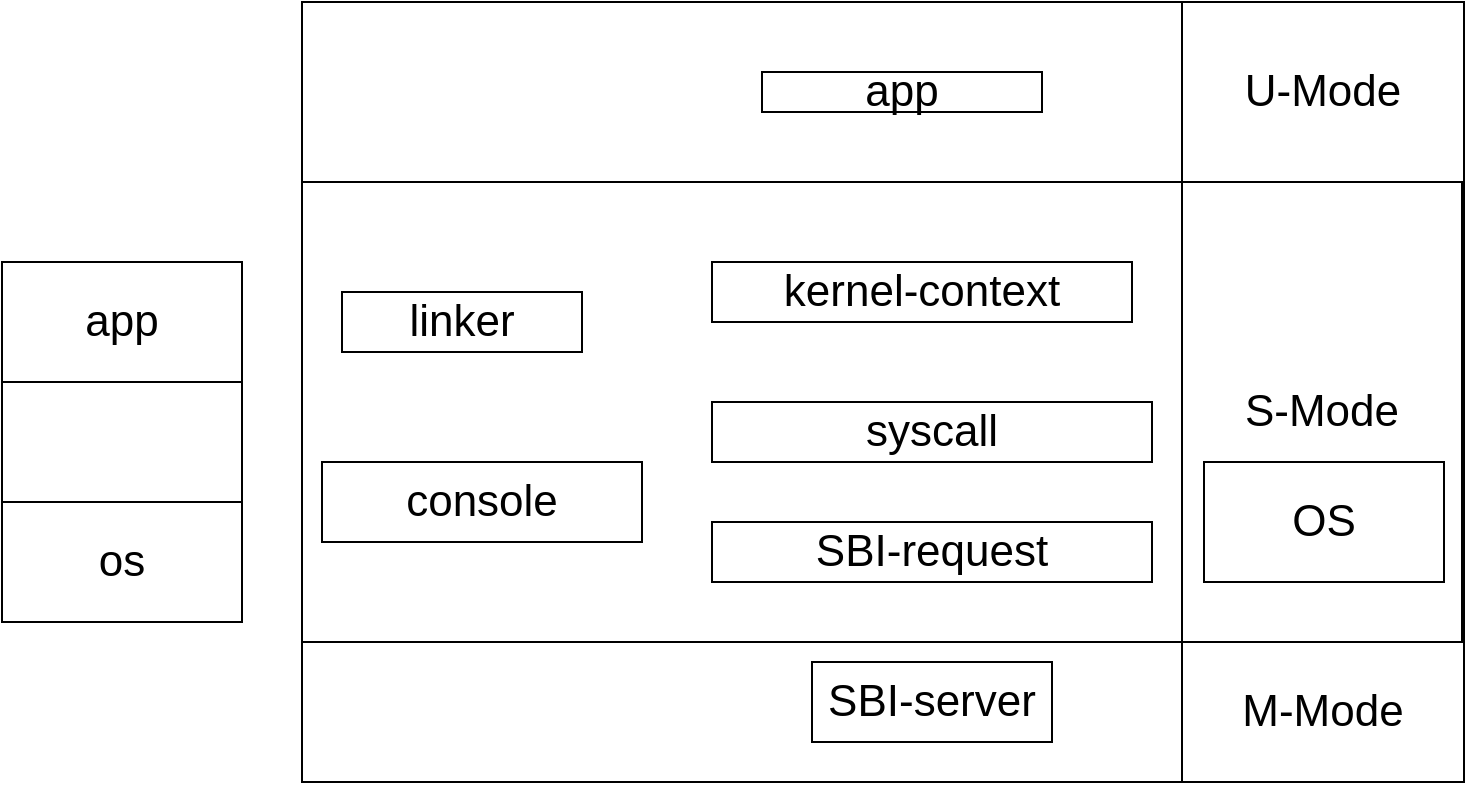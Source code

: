 <mxfile version="21.0.6" type="github">
  <diagram id="prtHgNgQTEPvFCAcTncT" name="Page-1">
    <mxGraphModel dx="806" dy="1652" grid="1" gridSize="10" guides="1" tooltips="1" connect="1" arrows="1" fold="1" page="1" pageScale="1" pageWidth="827" pageHeight="1169" math="0" shadow="0">
      <root>
        <mxCell id="0" />
        <mxCell id="1" parent="0" />
        <mxCell id="uwlFhRMN0LRJSvAi3oSE-1" value="" style="rounded=0;whiteSpace=wrap;html=1;fontSize=22;" parent="1" vertex="1">
          <mxGeometry x="200" y="-10" width="581" height="320" as="geometry" />
        </mxCell>
        <mxCell id="OS7716eK1eEhAZ1Tvy0E-2" value="&lt;font style=&quot;font-size: 22px;&quot;&gt;syscall&lt;/font&gt;" style="rounded=0;whiteSpace=wrap;html=1;" parent="1" vertex="1">
          <mxGeometry x="405" y="190" width="220" height="30" as="geometry" />
        </mxCell>
        <mxCell id="OS7716eK1eEhAZ1Tvy0E-3" value="&lt;font style=&quot;font-size: 22px;&quot;&gt;kernel-context&lt;/font&gt;" style="rounded=0;whiteSpace=wrap;html=1;" parent="1" vertex="1">
          <mxGeometry x="405" y="120" width="210" height="30" as="geometry" />
        </mxCell>
        <mxCell id="OS7716eK1eEhAZ1Tvy0E-4" value="&lt;font style=&quot;font-size: 22px;&quot;&gt;linker&lt;/font&gt;" style="rounded=0;whiteSpace=wrap;html=1;" parent="1" vertex="1">
          <mxGeometry x="220" y="135" width="120" height="30" as="geometry" />
        </mxCell>
        <mxCell id="OS7716eK1eEhAZ1Tvy0E-5" value="&lt;font style=&quot;font-size: 22px;&quot;&gt;SBI-request&lt;/font&gt;" style="rounded=0;whiteSpace=wrap;html=1;" parent="1" vertex="1">
          <mxGeometry x="405" y="250" width="220" height="30" as="geometry" />
        </mxCell>
        <mxCell id="OS7716eK1eEhAZ1Tvy0E-24" value="" style="rounded=0;whiteSpace=wrap;html=1;" parent="1" vertex="1">
          <mxGeometry x="200" y="-10" width="581" height="90" as="geometry" />
        </mxCell>
        <mxCell id="OS7716eK1eEhAZ1Tvy0E-1" value="&lt;font style=&quot;font-size: 22px;&quot;&gt;app&lt;/font&gt;" style="rounded=0;whiteSpace=wrap;html=1;" parent="1" vertex="1">
          <mxGeometry x="430" y="25" width="140" height="20" as="geometry" />
        </mxCell>
        <mxCell id="OS7716eK1eEhAZ1Tvy0E-25" value="" style="rounded=0;whiteSpace=wrap;html=1;" parent="1" vertex="1">
          <mxGeometry x="200" y="310" width="580" height="70" as="geometry" />
        </mxCell>
        <mxCell id="OS7716eK1eEhAZ1Tvy0E-26" value="&lt;font style=&quot;font-size: 22px;&quot;&gt;SBI-server&lt;/font&gt;" style="rounded=0;whiteSpace=wrap;html=1;" parent="1" vertex="1">
          <mxGeometry x="455" y="320" width="120" height="40" as="geometry" />
        </mxCell>
        <mxCell id="OS7716eK1eEhAZ1Tvy0E-28" value="&lt;font style=&quot;font-size: 22px;&quot;&gt;U-Mode&lt;/font&gt;" style="rounded=0;whiteSpace=wrap;html=1;" parent="1" vertex="1">
          <mxGeometry x="640" y="-10" width="141" height="90" as="geometry" />
        </mxCell>
        <mxCell id="OS7716eK1eEhAZ1Tvy0E-29" value="&lt;font style=&quot;font-size: 22px;&quot;&gt;S-Mode&lt;/font&gt;" style="rounded=0;whiteSpace=wrap;html=1;" parent="1" vertex="1">
          <mxGeometry x="640" y="80" width="140" height="230" as="geometry" />
        </mxCell>
        <mxCell id="OS7716eK1eEhAZ1Tvy0E-30" value="&lt;font style=&quot;font-size: 22px;&quot;&gt;M-Mode&lt;/font&gt;" style="rounded=0;whiteSpace=wrap;html=1;" parent="1" vertex="1">
          <mxGeometry x="640" y="310" width="141" height="70" as="geometry" />
        </mxCell>
        <mxCell id="OS7716eK1eEhAZ1Tvy0E-31" value="&lt;font style=&quot;font-size: 22px;&quot;&gt;console&lt;/font&gt;" style="rounded=0;whiteSpace=wrap;html=1;" parent="1" vertex="1">
          <mxGeometry x="210" y="220" width="160" height="40" as="geometry" />
        </mxCell>
        <mxCell id="ZmV7ZYSOXu3V1vY0SGHK-1" value="&lt;font style=&quot;font-size: 22px;&quot;&gt;OS&lt;/font&gt;" style="rounded=0;whiteSpace=wrap;html=1;" vertex="1" parent="1">
          <mxGeometry x="651" y="220" width="120" height="60" as="geometry" />
        </mxCell>
        <mxCell id="ZmV7ZYSOXu3V1vY0SGHK-2" value="&lt;font style=&quot;font-size: 22px;&quot;&gt;app&lt;/font&gt;" style="rounded=0;whiteSpace=wrap;html=1;" vertex="1" parent="1">
          <mxGeometry x="50" y="120" width="120" height="60" as="geometry" />
        </mxCell>
        <mxCell id="ZmV7ZYSOXu3V1vY0SGHK-3" value="" style="rounded=0;whiteSpace=wrap;html=1;" vertex="1" parent="1">
          <mxGeometry x="50" y="180" width="120" height="60" as="geometry" />
        </mxCell>
        <mxCell id="ZmV7ZYSOXu3V1vY0SGHK-4" value="&lt;font style=&quot;font-size: 22px;&quot;&gt;os&lt;/font&gt;" style="rounded=0;whiteSpace=wrap;html=1;" vertex="1" parent="1">
          <mxGeometry x="50" y="240" width="120" height="60" as="geometry" />
        </mxCell>
      </root>
    </mxGraphModel>
  </diagram>
</mxfile>
